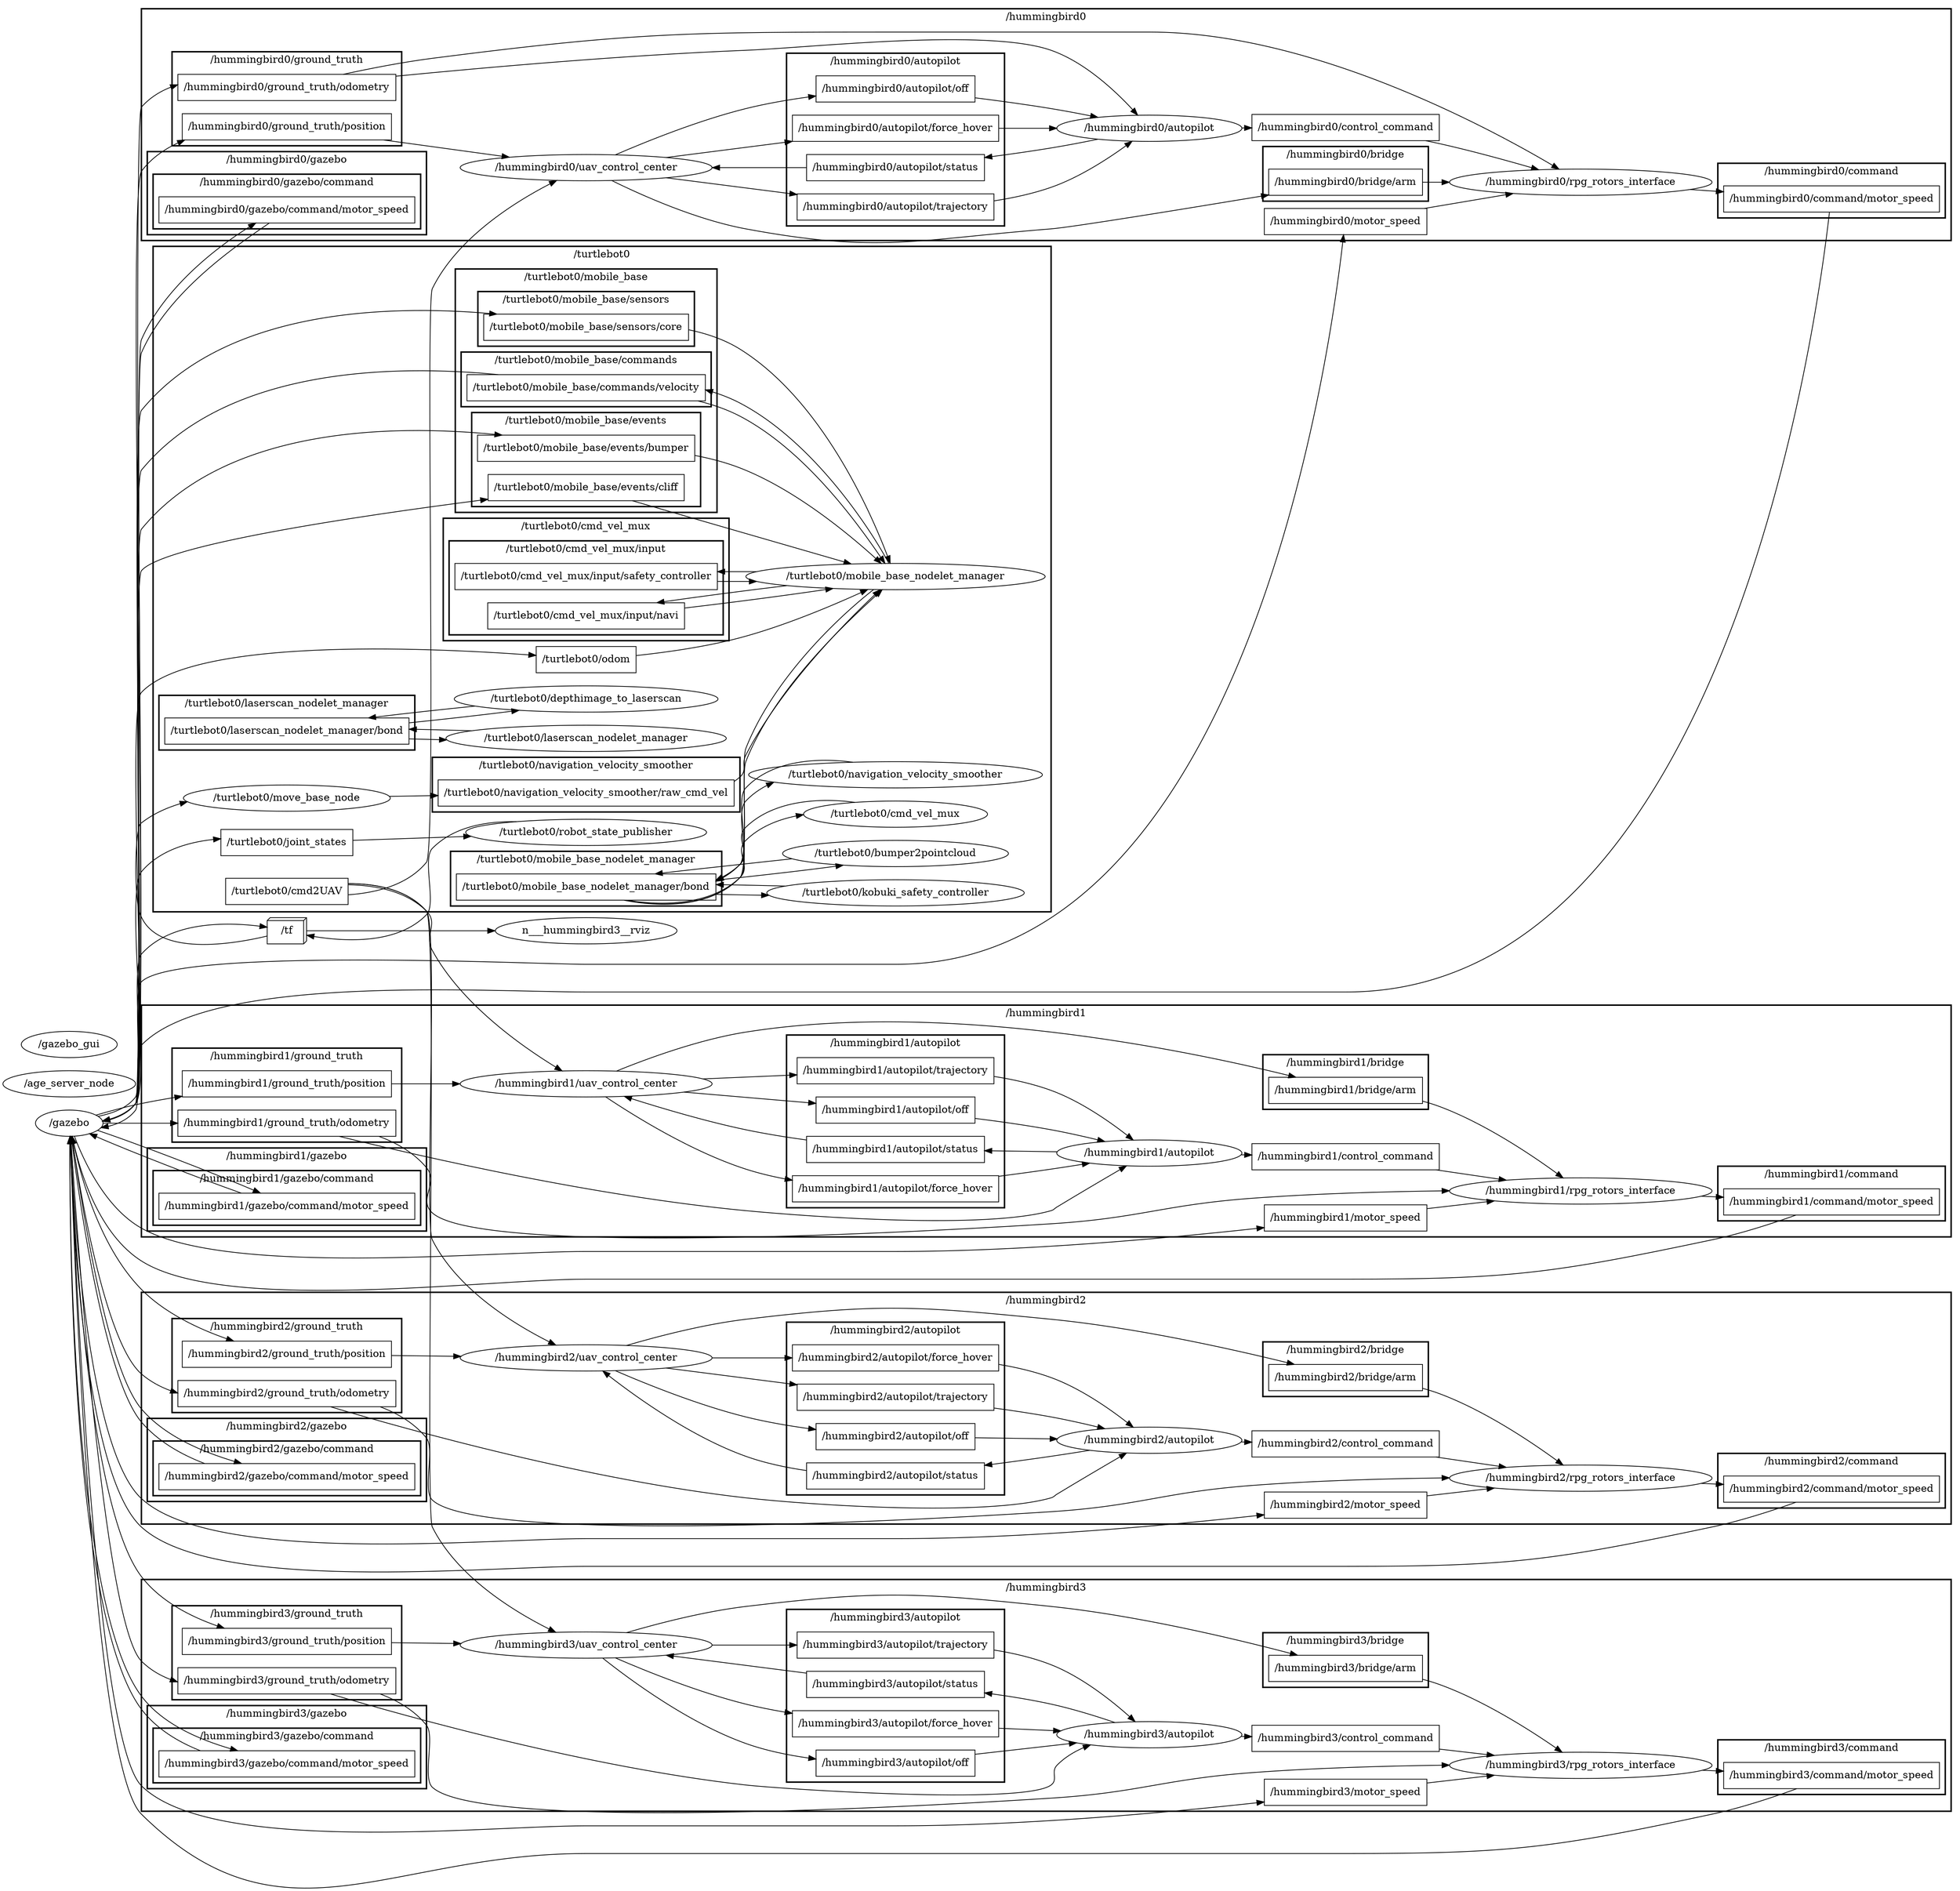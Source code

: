 digraph graphname {
	graph [bb="0,0,2148.3,2863.4",
		compound=True,
		rank=same,
		rankdir=LR,
		ranksep=0.2
	];
	node [label="\N"];
	subgraph cluster___hummingbird0 {
		graph [bb="153.59,2466.4,2140.3,2855.4",
			compound=True,
			label="/hummingbird0",
			lheight=0.21,
			lp="1147,2843.9",
			lwidth=1.19,
			rank=same,
			rankdir=LR,
			ranksep=0.2,
			style=bold
		];
		subgraph cluster___hummingbird0__autopilot {
			graph [bb="862.97,2557.4,1102,2794.4",
				compound=True,
				label="/hummingbird0/autopilot",
				lheight=0.21,
				lp="982.47,2782.9",
				lwidth=1.92,
				rank=same,
				rankdir=LR,
				ranksep=0.2,
				style=bold
			];
			t___hummingbird0__autopilot__status			 [URL=topic_3A__hummingbird0__autopilot__status,
				height=0.5,
				label="/hummingbird0/autopilot/status",
				pos="982.47,2637.4",
				shape=box,
				tooltip="topic:/hummingbird0/autopilot/status",
				width=2.6111];
			t___hummingbird0__autopilot__trajectory			 [URL=topic_3A__hummingbird0__autopilot__trajectory,
				height=0.5,
				label="/hummingbird0/autopilot/trajectory",
				pos="982.47,2583.4",
				shape=box,
				tooltip="topic:/hummingbird0/autopilot/trajectory",
				width=2.9028];
			t___hummingbird0__autopilot__off			 [URL=topic_3A__hummingbird0__autopilot__off,
				height=0.5,
				label="/hummingbird0/autopilot/off",
				pos="982.47,2745.4",
				shape=box,
				tooltip="topic:/hummingbird0/autopilot/off",
				width=2.4028];
			t___hummingbird0__autopilot__force_hover			 [URL=topic_3A__hummingbird0__autopilot__force_hover,
				height=0.5,
				label="/hummingbird0/autopilot/force_hover",
				pos="982.47,2691.4",
				shape=box,
				tooltip="topic:/hummingbird0/autopilot/force_hover",
				width=3.0972];
		}
		subgraph cluster___hummingbird0__ground_truth {
			graph [bb="191.59,2603.4,440.59,2732.4",
				compound=True,
				label="/hummingbird0/ground_truth",
				lheight=0.21,
				lp="316.09,2720.9",
				lwidth=2.22,
				rank=same,
				rankdir=LR,
				ranksep=0.2,
				style=bold
			];
			t___hummingbird0__ground_truth__position			 [URL=topic_3A__hummingbird0__ground_truth__position,
				height=0.5,
				label="/hummingbird0/ground_truth/position",
				pos="316.09,2629.4",
				shape=box,
				tooltip="topic:/hummingbird0/ground_truth/position",
				width=3.1111];
			t___hummingbird0__ground_truth__odometry			 [URL=topic_3A__hummingbird0__ground_truth__odometry,
				height=0.5,
				label="/hummingbird0/ground_truth/odometry",
				pos="316.09,2683.4",
				shape=box,
				tooltip="topic:/hummingbird0/ground_truth/odometry",
				width=3.2361];
		}
		subgraph cluster___hummingbird0__gazebo {
			graph [bb="161.59,2474.4,470.59,2588.4",
				compound=True,
				label="/hummingbird0/gazebo",
				lheight=0.21,
				lp="316.09,2576.9",
				lwidth=1.78,
				rank=same,
				rankdir=LR,
				ranksep=0.2,
				style=bold
			];
			subgraph cluster___hummingbird0__gazebo__command {
				graph [bb="169.59,2482.4,462.59,2557.4",
					compound=True,
					label="/hummingbird0/gazebo/command",
					lheight=0.21,
					lp="316.09,2545.9",
					lwidth=2.60,
					rank=same,
					rankdir=LR,
					ranksep=0.2,
					style=bold
				];
				t___hummingbird0__gazebo__command__motor_speed				 [URL=topic_3A__hummingbird0__gazebo__command__motor_speed,
					height=0.5,
					label="/hummingbird0/gazebo/command/motor_speed",
					pos="316.09,2508.4",
					shape=box,
					tooltip="topic:/hummingbird0/gazebo/command/motor_speed",
					width=3.8472];
			}
		}
		subgraph cluster___hummingbird0__bridge {
			graph [bb="891.47,2474.4,1073.5,2549.4",
				compound=True,
				label="/hummingbird0/bridge",
				lheight=0.21,
				lp="982.47,2537.9",
				lwidth=1.72,
				rank=same,
				rankdir=LR,
				ranksep=0.2,
				style=bold
			];
			t___hummingbird0__bridge__arm			 [URL=topic_3A__hummingbird0__bridge__arm,
				height=0.5,
				label="/hummingbird0/bridge/arm",
				pos="982.47,2500.4",
				shape=box,
				tooltip="topic:/hummingbird0/bridge/arm",
				width=2.3056];
		}
		subgraph cluster___hummingbird0__command {
			graph [bb="1881.3,2488.4,2132.3,2563.4",
				compound=True,
				label="/hummingbird0/command",
				lheight=0.21,
				lp="2006.8,2551.9",
				lwidth=2.01,
				rank=same,
				rankdir=LR,
				ranksep=0.2,
				style=bold
			];
			t___hummingbird0__command__motor_speed			 [URL=topic_3A__hummingbird0__command__motor_speed,
				height=0.5,
				label="/hummingbird0/command/motor_speed",
				pos="2006.8,2514.4",
				shape=box,
				tooltip="topic:/hummingbird0/command/motor_speed",
				width=3.2639];
		}
		n___hummingbird0__uav_control_center		 [URL=__hummingbird0__uav_control_center,
			height=0.5,
			label="/hummingbird0/uav_control_center",
			pos="646.59,2629.4",
			shape=ellipse,
			tooltip="/hummingbird0/uav_control_center",
			width=3.7913];
		t___hummingbird0__autopilot__status -> n___hummingbird0__uav_control_center		 [penwidth=1,
			pos="e,781.27,2632.6 888.28,2635.2 858.21,2634.4 824.21,2633.6 791.41,2632.8"];
		n___hummingbird0__autopilot		 [URL=__hummingbird0__autopilot,
			height=0.5,
			label="/hummingbird0/autopilot",
			pos="1258.4,2664.4",
			shape=ellipse,
			tooltip="/hummingbird0/autopilot",
			width=2.7803];
		t___hummingbird0__autopilot__trajectory -> n___hummingbird0__autopilot		 [penwidth=1,
			pos="e,1229.7,2647 1087.1,2595.2 1108.3,2599 1130.3,2603.9 1150.4,2610.4 1174.8,2618.3 1200.5,2630.9 1220.8,2642"];
		t___hummingbird0__autopilot__off -> n___hummingbird0__autopilot		 [penwidth=1,
			pos="e,1229.7,2681.8 1069.1,2736.6 1095.6,2732.5 1124.5,2726.7 1150.4,2718.4 1174.8,2710.5 1200.5,2697.9 1220.8,2686.8"];
		t___hummingbird0__autopilot__force_hover -> n___hummingbird0__autopilot		 [penwidth=1,
			pos="e,1170.2,2673 1094.3,2680.5 1116.1,2678.3 1138.8,2676.1 1160.1,2674"];
		t___hummingbird0__ground_truth__position -> n___hummingbird0__uav_control_center		 [penwidth=1,
			pos="e,509.94,2629.4 428.44,2629.4 451.36,2629.4 475.81,2629.4 499.73,2629.4"];
		t___hummingbird0__ground_truth__odometry -> n___hummingbird0__autopilot		 [penwidth=1,
			pos="e,1250.4,2682.6 380.46,2701.4 551.51,2747.9 1013.7,2863.8 1150.4,2798.4 1196.3,2776.4 1229,2724.3 1245.7,2692"];
		n___hummingbird0__rpg_rotors_interface		 [URL=__hummingbird0__rpg_rotors_interface,
			height=0.5,
			label="/hummingbird0/rpg_rotors_interface",
			pos="1732.9,2529.4",
			shape=ellipse,
			tooltip="/hummingbird0/rpg_rotors_interface",
			width=3.8997];
		t___hummingbird0__ground_truth__odometry -> n___hummingbird0__rpg_rotors_interface		 [penwidth=1,
			pos="e,1718.3,2547.3 343.56,2701.4 374.89,2721 428.28,2751.6 478.59,2767.4 693.61,2834.8 757.14,2823.4 982.47,2823.4 982.47,2823.4 982.47,2823.4 1258.4,2823.4 1461.4,2823.4 1649.8,2626.6 1711.7,2555"];
		t___hummingbird0__bridge__arm -> n___hummingbird0__rpg_rotors_interface		 [penwidth=1,
			pos="e,1594.7,2526.2 1065.8,2505 1144.7,2509.2 1266.7,2515.3 1372.5,2519.4 1442.2,2522.1 1519.4,2524.3 1584.4,2526"];
		t___hummingbird0__control_command		 [URL=topic_3A__hummingbird0__control_command,
			height=0.5,
			label="/hummingbird0/control_command",
			pos="1475.5,2615.4",
			shape=box,
			tooltip="topic:/hummingbird0/control_command",
			width=2.8611];
		t___hummingbird0__control_command -> n___hummingbird0__rpg_rotors_interface		 [penwidth=1,
			pos="e,1682.5,2546.2 1529.5,2597.4 1571.4,2583.4 1629.6,2563.9 1673,2549.4"];
		t___hummingbird0__motor_speed		 [URL=topic_3A__hummingbird0__motor_speed,
			height=0.5,
			label="/hummingbird0/motor_speed",
			pos="1475.5,2492.4",
			shape=box,
			tooltip="topic:/hummingbird0/motor_speed",
			width=2.4444];
		t___hummingbird0__motor_speed -> n___hummingbird0__rpg_rotors_interface		 [penwidth=1,
			pos="e,1639.1,2515.9 1563.8,2505.1 1584.7,2508.1 1607.3,2511.3 1628.9,2514.4"];
		n___hummingbird0__autopilot -> t___hummingbird0__autopilot__status		 [penwidth=1,
			pos="e,1076.7,2646.6 1170.2,2655.8 1143.7,2653.2 1114.2,2650.3 1086.7,2647.6"];
		n___hummingbird0__autopilot -> t___hummingbird0__control_command		 [penwidth=1,
			pos="e,1395.7,2633.4 1321,2650.3 1341.2,2645.7 1364,2640.6 1385.7,2635.7"];
		n___hummingbird0__rpg_rotors_interface -> t___hummingbird0__command__motor_speed		 [penwidth=1,
			pos="e,1889.2,2520.8 1862.3,2522.3 1867.9,2522 1873.5,2521.7 1879.1,2521.4"];
		n___hummingbird0__uav_control_center -> t___hummingbird0__autopilot__trajectory		 [penwidth=1,
			pos="e,877.78,2597.7 741.49,2616.4 780.74,2611 826.6,2604.7 867.71,2599.1"];
		n___hummingbird0__uav_control_center -> t___hummingbird0__autopilot__off		 [penwidth=1,
			pos="e,895.85,2735.6 675.01,2647.2 708.87,2667.5 767.78,2700.4 822.59,2718.4 842.67,2725 864.73,2730.1 885.88,2733.9"];
		n___hummingbird0__uav_control_center -> t___hummingbird0__autopilot__force_hover		 [penwidth=1,
			pos="e,873.17,2673.4 720.57,2644.6 751.99,2650.9 789.04,2658.2 822.59,2664.4 835.73,2666.8 849.5,2669.3 863.21,2671.6"];
		n___hummingbird0__uav_control_center -> t___hummingbird0__bridge__arm		 [penwidth=1,
			pos="e,923.94,2518.4 684.3,2612 719.67,2595.9 774.22,2571.8 822.59,2553.4 852.29,2542.1 885.59,2530.8 914.08,2521.6"];
	}
	subgraph cluster___hummingbird1 {
		graph [bb="153.59,1026.4,2140.3,1417.4",
			compound=True,
			label="/hummingbird1",
			lheight=0.21,
			lp="1147,1405.9",
			lwidth=1.19,
			rank=same,
			rankdir=LR,
			ranksep=0.2,
			style=bold
		];
		subgraph cluster___hummingbird1__ground_truth {
			graph [bb="191.59,1156.4,440.59,1285.4",
				compound=True,
				label="/hummingbird1/ground_truth",
				lheight=0.21,
				lp="316.09,1273.9",
				lwidth=2.22,
				rank=same,
				rankdir=LR,
				ranksep=0.2,
				style=bold
			];
			t___hummingbird1__ground_truth__position			 [URL=topic_3A__hummingbird1__ground_truth__position,
				height=0.5,
				label="/hummingbird1/ground_truth/position",
				pos="316.09,1236.4",
				shape=box,
				tooltip="topic:/hummingbird1/ground_truth/position",
				width=3.1111];
			t___hummingbird1__ground_truth__odometry			 [URL=topic_3A__hummingbird1__ground_truth__odometry,
				height=0.5,
				label="/hummingbird1/ground_truth/odometry",
				pos="316.09,1182.4",
				shape=box,
				tooltip="topic:/hummingbird1/ground_truth/odometry",
				width=3.2361];
		}
		subgraph cluster___hummingbird1__autopilot {
			graph [bb="862.97,1066.4,1102,1303.4",
				compound=True,
				label="/hummingbird1/autopilot",
				lheight=0.21,
				lp="982.47,1291.9",
				lwidth=1.92,
				rank=same,
				rankdir=LR,
				ranksep=0.2,
				style=bold
			];
			t___hummingbird1__autopilot__status			 [URL=topic_3A__hummingbird1__autopilot__status,
				height=0.5,
				label="/hummingbird1/autopilot/status",
				pos="982.47,1146.4",
				shape=box,
				tooltip="topic:/hummingbird1/autopilot/status",
				width=2.6111];
			t___hummingbird1__autopilot__force_hover			 [URL=topic_3A__hummingbird1__autopilot__force_hover,
				height=0.5,
				label="/hummingbird1/autopilot/force_hover",
				pos="982.47,1092.4",
				shape=box,
				tooltip="topic:/hummingbird1/autopilot/force_hover",
				width=3.0972];
			t___hummingbird1__autopilot__trajectory			 [URL=topic_3A__hummingbird1__autopilot__trajectory,
				height=0.5,
				label="/hummingbird1/autopilot/trajectory",
				pos="982.47,1254.4",
				shape=box,
				tooltip="topic:/hummingbird1/autopilot/trajectory",
				width=2.9028];
			t___hummingbird1__autopilot__off			 [URL=topic_3A__hummingbird1__autopilot__off,
				height=0.5,
				label="/hummingbird1/autopilot/off",
				pos="982.47,1200.4",
				shape=box,
				tooltip="topic:/hummingbird1/autopilot/off",
				width=2.4028];
		}
		subgraph cluster___hummingbird1__gazebo {
			graph [bb="161.59,1034.4,470.59,1148.4",
				compound=True,
				label="/hummingbird1/gazebo",
				lheight=0.21,
				lp="316.09,1136.9",
				lwidth=1.78,
				rank=same,
				rankdir=LR,
				ranksep=0.2,
				style=bold
			];
			subgraph cluster___hummingbird1__gazebo__command {
				graph [bb="169.59,1042.4,462.59,1117.4",
					compound=True,
					label="/hummingbird1/gazebo/command",
					lheight=0.21,
					lp="316.09,1105.9",
					lwidth=2.60,
					rank=same,
					rankdir=LR,
					ranksep=0.2,
					style=bold
				];
				t___hummingbird1__gazebo__command__motor_speed				 [URL=topic_3A__hummingbird1__gazebo__command__motor_speed,
					height=0.5,
					label="/hummingbird1/gazebo/command/motor_speed",
					pos="316.09,1068.4",
					shape=box,
					tooltip="topic:/hummingbird1/gazebo/command/motor_speed",
					width=3.8472];
			}
		}
		subgraph cluster___hummingbird1__command {
			graph [bb="1881.3,1048.4,2132.3,1123.4",
				compound=True,
				label="/hummingbird1/command",
				lheight=0.21,
				lp="2006.8,1111.9",
				lwidth=2.01,
				rank=same,
				rankdir=LR,
				ranksep=0.2,
				style=bold
			];
			t___hummingbird1__command__motor_speed			 [URL=topic_3A__hummingbird1__command__motor_speed,
				height=0.5,
				label="/hummingbird1/command/motor_speed",
				pos="2006.8,1074.4",
				shape=box,
				tooltip="topic:/hummingbird1/command/motor_speed",
				width=3.2639];
		}
		subgraph cluster___hummingbird1__bridge {
			graph [bb="891.47,1311.4,1073.5,1386.4",
				compound=True,
				label="/hummingbird1/bridge",
				lheight=0.21,
				lp="982.47,1374.9",
				lwidth=1.72,
				rank=same,
				rankdir=LR,
				ranksep=0.2,
				style=bold
			];
			t___hummingbird1__bridge__arm			 [URL=topic_3A__hummingbird1__bridge__arm,
				height=0.5,
				label="/hummingbird1/bridge/arm",
				pos="982.47,1337.4",
				shape=box,
				tooltip="topic:/hummingbird1/bridge/arm",
				width=2.3056];
		}
		n___hummingbird1__uav_control_center		 [URL=__hummingbird1__uav_control_center,
			height=0.5,
			label="/hummingbird1/uav_control_center",
			pos="646.59,1236.4",
			shape=ellipse,
			tooltip="/hummingbird1/uav_control_center",
			width=3.7913];
		t___hummingbird1__ground_truth__position -> n___hummingbird1__uav_control_center		 [penwidth=1,
			pos="e,509.94,1236.4 428.44,1236.4 451.36,1236.4 475.81,1236.4 499.73,1236.4"];
		n___hummingbird1__rpg_rotors_interface		 [URL=__hummingbird1__rpg_rotors_interface,
			height=0.5,
			label="/hummingbird1/rpg_rotors_interface",
			pos="1732.9,1089.4",
			shape=ellipse,
			tooltip="/hummingbird1/rpg_rotors_interface",
			width=3.8997];
		t___hummingbird1__ground_truth__odometry -> n___hummingbird1__rpg_rotors_interface		 [penwidth=1,
			pos="e,1592.4,1089.5 407.02,1164.4 431.08,1155.3 454.73,1141.8 470.59,1121.4 487.66,1099.5 458.1,1078.2 478.59,1059.4 533.64,1009 1075.9,1039.7 1150.4,1045.4 1250,1053 1273,1070.4 1372.5,1079.4 1441.2,1085.6 1517.4,1088.3 1582.1,1089.4"];
		n___hummingbird1__autopilot		 [URL=__hummingbird1__autopilot,
			height=0.5,
			label="/hummingbird1/autopilot",
			pos="1258.4,1141.4",
			shape=ellipse,
			tooltip="/hummingbird1/autopilot",
			width=2.7803];
		t___hummingbird1__ground_truth__odometry -> n___hummingbird1__autopilot		 [penwidth=1,
			pos="e,1234.9,1123.9 373.04,1164.3 465.97,1135.8 656.54,1081.8 822.59,1062.4 894.93,1053.9 1081.1,1039.8 1150.4,1062.4 1152.6,1063.1 1195.4,1094.7 1226.5,1117.7"];
		t___hummingbird1__autopilot__status -> n___hummingbird1__uav_control_center		 [penwidth=1,
			pos="e,688.25,1219.1 888.46,1159.4 866.68,1163.2 843.7,1167.9 822.59,1173.4 779.68,1184.6 732.43,1201.8 697.7,1215.4"];
		t___hummingbird1__autopilot__force_hover -> n___hummingbird1__autopilot		 [penwidth=1,
			pos="e,1193.4,1127.7 1094.1,1109.7 1112.9,1112.8 1132.2,1116.1 1150.4,1119.4 1161,1121.3 1172.3,1123.5 1183.3,1125.7"];
		t___hummingbird1__autopilot__trajectory -> n___hummingbird1__autopilot		 [penwidth=1,
			pos="e,1241.6,1159.5 1087.4,1246 1108.8,1242 1130.8,1236 1150.4,1227.4 1182.8,1213.1 1213.9,1186.5 1234.3,1166.7"];
		t___hummingbird1__autopilot__off -> n___hummingbird1__autopilot		 [penwidth=1,
			pos="e,1209.8,1157.2 1069.2,1188.6 1095.4,1184.5 1124.2,1179.4 1150.4,1173.4 1166.6,1169.7 1184.1,1164.9 1200.1,1160.2"];
		t___hummingbird1__bridge__arm -> n___hummingbird1__rpg_rotors_interface		 [penwidth=1,
			pos="e,1699.4,1106.9 1065.8,1325 1093,1320.3 1123.1,1314.4 1150.4,1307.4 1344.9,1257.6 1392.5,1238.9 1578.5,1163.4 1617.1,1147.7 1659.7,1127.1 1690.3,1111.6"];
		t___hummingbird1__control_command		 [URL=topic_3A__hummingbird1__control_command,
			height=0.5,
			label="/hummingbird1/control_command",
			pos="1475.5,1136.4",
			shape=box,
			tooltip="topic:/hummingbird1/control_command",
			width=2.8611];
		t___hummingbird1__control_command -> n___hummingbird1__rpg_rotors_interface		 [penwidth=1,
			pos="e,1651.9,1104.2 1574.3,1118.4 1596.6,1114.3 1620.1,1110 1642,1106"];
		t___hummingbird1__motor_speed		 [URL=topic_3A__hummingbird1__motor_speed,
			height=0.5,
			label="/hummingbird1/motor_speed",
			pos="1475.5,1052.4",
			shape=box,
			tooltip="topic:/hummingbird1/motor_speed",
			width=2.4444];
		t___hummingbird1__motor_speed -> n___hummingbird1__rpg_rotors_interface		 [penwidth=1,
			pos="e,1639.1,1075.9 1563.8,1065.1 1584.7,1068.1 1607.3,1071.3 1628.9,1074.4"];
		n___hummingbird1__rpg_rotors_interface -> t___hummingbird1__command__motor_speed		 [penwidth=1,
			pos="e,1889.2,1080.8 1862.3,1082.3 1867.9,1082 1873.5,1081.7 1879.1,1081.4"];
		n___hummingbird1__uav_control_center -> t___hummingbird1__autopilot__force_hover		 [penwidth=1,
			pos="e,870.73,1105.1 667.15,1218.4 698.43,1192.2 760.84,1143.8 822.59,1119.4 834.68,1114.6 847.63,1110.7 860.71,1107.4"];
		n___hummingbird1__uav_control_center -> t___hummingbird1__autopilot__trajectory		 [penwidth=1,
			pos="e,877.71,1248.8 773.09,1243.2 804.09,1244.8 837.09,1246.6 867.5,1248.2"];
		n___hummingbird1__uav_control_center -> t___hummingbird1__autopilot__off		 [penwidth=1,
			pos="e,895.7,1209.7 752.86,1225 795.39,1220.4 844.04,1215.2 885.58,1210.8"];
		n___hummingbird1__uav_control_center -> t___hummingbird1__bridge__arm		 [penwidth=1,
			pos="e,899.16,1325 683.59,1253.8 718.69,1269.8 773.25,1293 822.59,1307.4 843.86,1313.6 867.12,1318.8 889.14,1323.1"];
		n___hummingbird1__autopilot -> t___hummingbird1__autopilot__status		 [penwidth=1,
			pos="e,1076.7,1144.7 1158.5,1143.2 1135.2,1143.6 1110.2,1144.1 1086.7,1144.5"];
		n___hummingbird1__autopilot -> t___hummingbird1__control_command		 [penwidth=1,
			pos="e,1372.2,1138.8 1357.8,1139.1 1359.1,1139.1 1360.5,1139 1361.8,1139"];
	}
	subgraph cluster___hummingbird2 {
		graph [bb="153.59,559.4,2140.3,950.4",
			compound=True,
			label="/hummingbird2",
			lheight=0.21,
			lp="1147,938.9",
			lwidth=1.19,
			rank=same,
			rankdir=LR,
			ranksep=0.2,
			style=bold
		];
		subgraph cluster___hummingbird2__ground_truth {
			graph [bb="191.59,748.4,440.59,877.4",
				compound=True,
				label="/hummingbird2/ground_truth",
				lheight=0.21,
				lp="316.09,865.9",
				lwidth=2.22,
				rank=same,
				rankdir=LR,
				ranksep=0.2,
				style=bold
			];
			t___hummingbird2__ground_truth__position			 [URL=topic_3A__hummingbird2__ground_truth__position,
				height=0.5,
				label="/hummingbird2/ground_truth/position",
				pos="316.09,828.4",
				shape=box,
				tooltip="topic:/hummingbird2/ground_truth/position",
				width=3.1111];
			t___hummingbird2__ground_truth__odometry			 [URL=topic_3A__hummingbird2__ground_truth__odometry,
				height=0.5,
				label="/hummingbird2/ground_truth/odometry",
				pos="316.09,774.4",
				shape=box,
				tooltip="topic:/hummingbird2/ground_truth/odometry",
				width=3.2361];
		}
		subgraph cluster___hummingbird2__bridge {
			graph [bb="891.47,844.4,1073.5,919.4",
				compound=True,
				label="/hummingbird2/bridge",
				lheight=0.21,
				lp="982.47,907.9",
				lwidth=1.72,
				rank=same,
				rankdir=LR,
				ranksep=0.2,
				style=bold
			];
			t___hummingbird2__bridge__arm			 [URL=topic_3A__hummingbird2__bridge__arm,
				height=0.5,
				label="/hummingbird2/bridge/arm",
				pos="982.47,870.4",
				shape=box,
				tooltip="topic:/hummingbird2/bridge/arm",
				width=2.3056];
		}
		subgraph cluster___hummingbird2__autopilot {
			graph [bb="862.97,599.4,1102,836.4",
				compound=True,
				label="/hummingbird2/autopilot",
				lheight=0.21,
				lp="982.47,824.9",
				lwidth=1.92,
				rank=same,
				rankdir=LR,
				ranksep=0.2,
				style=bold
			];
			t___hummingbird2__autopilot__off			 [URL=topic_3A__hummingbird2__autopilot__off,
				height=0.5,
				label="/hummingbird2/autopilot/off",
				pos="982.47,679.4",
				shape=box,
				tooltip="topic:/hummingbird2/autopilot/off",
				width=2.4028];
			t___hummingbird2__autopilot__status			 [URL=topic_3A__hummingbird2__autopilot__status,
				height=0.5,
				label="/hummingbird2/autopilot/status",
				pos="982.47,625.4",
				shape=box,
				tooltip="topic:/hummingbird2/autopilot/status",
				width=2.6111];
			t___hummingbird2__autopilot__force_hover			 [URL=topic_3A__hummingbird2__autopilot__force_hover,
				height=0.5,
				label="/hummingbird2/autopilot/force_hover",
				pos="982.47,787.4",
				shape=box,
				tooltip="topic:/hummingbird2/autopilot/force_hover",
				width=3.0972];
			t___hummingbird2__autopilot__trajectory			 [URL=topic_3A__hummingbird2__autopilot__trajectory,
				height=0.5,
				label="/hummingbird2/autopilot/trajectory",
				pos="982.47,733.4",
				shape=box,
				tooltip="topic:/hummingbird2/autopilot/trajectory",
				width=2.9028];
		}
		subgraph cluster___hummingbird2__command {
			graph [bb="1881.3,581.4,2132.3,656.4",
				compound=True,
				label="/hummingbird2/command",
				lheight=0.21,
				lp="2006.8,644.9",
				lwidth=2.01,
				rank=same,
				rankdir=LR,
				ranksep=0.2,
				style=bold
			];
			t___hummingbird2__command__motor_speed			 [URL=topic_3A__hummingbird2__command__motor_speed,
				height=0.5,
				label="/hummingbird2/command/motor_speed",
				pos="2006.8,607.4",
				shape=box,
				tooltip="topic:/hummingbird2/command/motor_speed",
				width=3.2639];
		}
		subgraph cluster___hummingbird2__gazebo {
			graph [bb="161.59,626.4,470.59,740.4",
				compound=True,
				label="/hummingbird2/gazebo",
				lheight=0.21,
				lp="316.09,728.9",
				lwidth=1.78,
				rank=same,
				rankdir=LR,
				ranksep=0.2,
				style=bold
			];
			subgraph cluster___hummingbird2__gazebo__command {
				graph [bb="169.59,634.4,462.59,709.4",
					compound=True,
					label="/hummingbird2/gazebo/command",
					lheight=0.21,
					lp="316.09,697.9",
					lwidth=2.60,
					rank=same,
					rankdir=LR,
					ranksep=0.2,
					style=bold
				];
				t___hummingbird2__gazebo__command__motor_speed				 [URL=topic_3A__hummingbird2__gazebo__command__motor_speed,
					height=0.5,
					label="/hummingbird2/gazebo/command/motor_speed",
					pos="316.09,660.4",
					shape=box,
					tooltip="topic:/hummingbird2/gazebo/command/motor_speed",
					width=3.8472];
			}
		}
		n___hummingbird2__uav_control_center		 [URL=__hummingbird2__uav_control_center,
			height=0.5,
			label="/hummingbird2/uav_control_center",
			pos="646.59,787.4",
			shape=ellipse,
			tooltip="/hummingbird2/uav_control_center",
			width=3.7913];
		t___hummingbird2__ground_truth__position -> n___hummingbird2__uav_control_center		 [penwidth=1,
			pos="e,547,799.75 428.44,814.46 463.44,810.12 501.98,805.33 536.8,801.02"];
		n___hummingbird2__rpg_rotors_interface		 [URL=__hummingbird2__rpg_rotors_interface,
			height=0.5,
			label="/hummingbird2/rpg_rotors_interface",
			pos="1732.9,622.4",
			shape=ellipse,
			tooltip="/hummingbird2/rpg_rotors_interface",
			width=3.8997];
		t___hummingbird2__ground_truth__odometry -> n___hummingbird2__rpg_rotors_interface		 [penwidth=1,
			pos="e,1592.3,622.68 409.44,756.39 432.95,747.35 455.71,733.78 470.59,713.4 486.35,691.81 459.5,612.1 478.59,593.4 531.91,541.13 1075.9,571.57 1150.4,577.4 1250,585.2 1273,603.21 1372.5,612.4 1441.2,618.73 1517.4,621.46 1582.1,622.52"];
		n___hummingbird2__autopilot		 [URL=__hummingbird2__autopilot,
			height=0.5,
			label="/hummingbird2/autopilot",
			pos="1258.4,674.4",
			shape=ellipse,
			tooltip="/hummingbird2/autopilot",
			width=2.7803];
		t___hummingbird2__ground_truth__odometry -> n___hummingbird2__autopilot		 [penwidth=1,
			pos="e,1234.9,656.89 364.49,756.24 481.91,712.33 775.71,603.44 822.59,595.4 894.38,583.08 1081.1,572.79 1150.4,595.4 1152.6,596.13 1195.4,627.66 1226.5,650.66"];
		t___hummingbird2__bridge__arm -> n___hummingbird2__rpg_rotors_interface		 [penwidth=1,
			pos="e,1699.4,639.92 1065.8,858 1093,853.3 1123.1,847.37 1150.4,840.4 1344.9,790.6 1392.5,771.93 1578.5,696.4 1617.1,680.74 1659.7,660.07 1690.3,644.56"];
		t___hummingbird2__autopilot__off -> n___hummingbird2__autopilot		 [penwidth=1,
			pos="e,1158.7,676.2 1069,677.83 1094.3,677.37 1122.2,676.86 1148.6,676.39"];
		t___hummingbird2__autopilot__status -> n___hummingbird2__uav_control_center		 [penwidth=1,
			pos="e,663.66,769.53 888.11,633.53 866.01,637.54 842.98,643.51 822.59,652.4 761.47,679.02 702.52,731.37 670.76,762.48"];
		t___hummingbird2__autopilot__force_hover -> n___hummingbird2__autopilot		 [penwidth=1,
			pos="e,1241.6,692.49 1094.1,777.68 1113.3,773.7 1132.8,768.15 1150.4,760.4 1182.8,746.05 1213.9,719.53 1234.3,699.71"];
		t___hummingbird2__autopilot__trajectory -> n___hummingbird2__autopilot		 [penwidth=1,
			pos="e,1209.8,690.23 1087.2,718.68 1108.2,715.13 1130.1,711.01 1150.4,706.4 1166.6,702.69 1184.1,697.91 1200.1,693.17"];
		t___hummingbird2__control_command		 [URL=topic_3A__hummingbird2__control_command,
			height=0.5,
			label="/hummingbird2/control_command",
			pos="1475.5,669.4",
			shape=box,
			tooltip="topic:/hummingbird2/control_command",
			width=2.8611];
		t___hummingbird2__control_command -> n___hummingbird2__rpg_rotors_interface		 [penwidth=1,
			pos="e,1651.9,637.18 1574.3,651.36 1596.6,647.3 1620.1,643 1642,639"];
		t___hummingbird2__motor_speed		 [URL=topic_3A__hummingbird2__motor_speed,
			height=0.5,
			label="/hummingbird2/motor_speed",
			pos="1475.5,585.4",
			shape=box,
			tooltip="topic:/hummingbird2/motor_speed",
			width=2.4444];
		t___hummingbird2__motor_speed -> n___hummingbird2__rpg_rotors_interface		 [penwidth=1,
			pos="e,1639.1,608.91 1563.8,598.08 1584.7,601.09 1607.3,604.34 1628.9,607.45"];
		n___hummingbird2__rpg_rotors_interface -> t___hummingbird2__command__motor_speed		 [penwidth=1,
			pos="e,1889.2,613.84 1862.3,615.31 1867.9,615.01 1873.5,614.7 1879.1,614.39"];
		n___hummingbird2__uav_control_center -> t___hummingbird2__bridge__arm		 [penwidth=1,
			pos="e,899.13,856.5 697.02,804.15 732,815.38 779.8,829.97 822.59,840.4 844,845.61 867.22,850.44 889.15,854.62"];
		n___hummingbird2__uav_control_center -> t___hummingbird2__autopilot__off		 [penwidth=1,
			pos="e,895.62,689.79 678.02,769.83 712.47,751.33 769.88,722.66 822.59,706.4 842.67,700.2 864.65,695.32 885.7,691.52"];
		n___hummingbird2__uav_control_center -> t___hummingbird2__autopilot__force_hover		 [penwidth=1,
			pos="e,870.89,787.4 783.2,787.4 808.83,787.4 835.45,787.4 860.59,787.4"];
		n___hummingbird2__uav_control_center -> t___hummingbird2__autopilot__trajectory		 [penwidth=1,
			pos="e,877.95,750.2 733.52,773.42 774.54,766.82 824.04,758.87 868.06,751.79"];
		n___hummingbird2__autopilot -> t___hummingbird2__autopilot__status		 [penwidth=1,
			pos="e,1076.7,639.85 1193.4,660.7 1179.2,657.84 1164.3,654.93 1150.4,652.4 1129.8,648.65 1107.8,644.91 1086.7,641.47"];
		n___hummingbird2__autopilot -> t___hummingbird2__control_command		 [penwidth=1,
			pos="e,1372.2,671.78 1357.8,672.11 1359.1,672.08 1360.5,672.05 1361.8,672.01"];
	}
	subgraph cluster___turtlebot0 {
		graph [bb="171.59,1545.4,1150.4,2458.4",
			compound=True,
			label="/turtlebot0",
			lheight=0.21,
			lp="660.97,2446.9",
			lwidth=0.79,
			rank=same,
			rankdir=LR,
			ranksep=0.2,
			style=bold
		];
		subgraph cluster___turtlebot0__mobile_base {
			graph [bb="502.09,2093.4,791.09,2427.4",
				compound=True,
				label="/turtlebot0/mobile_base",
				lheight=0.21,
				lp="646.59,2415.9",
				lwidth=1.81,
				rank=same,
				rankdir=LR,
				ranksep=0.2,
				style=bold
			];
			subgraph cluster___turtlebot0__mobile_base__events {
				graph [bb="523.59,2101.4,769.59,2230.4",
					compound=True,
					label="/turtlebot0/mobile_base/events",
					lheight=0.21,
					lp="646.59,2218.9",
					lwidth=2.33,
					rank=same,
					rankdir=LR,
					ranksep=0.2,
					style=bold
				];
				t___turtlebot0__mobile_base__events__bumper				 [URL=topic_3A__turtlebot0__mobile_base__events__bumper,
					height=0.5,
					label="/turtlebot0/mobile_base/events/bumper",
					pos="646.59,2181.4",
					shape=box,
					tooltip="topic:/turtlebot0/mobile_base/events/bumper",
					width=3.1944];
				t___turtlebot0__mobile_base__events__cliff				 [URL=topic_3A__turtlebot0__mobile_base__events__cliff,
					height=0.5,
					label="/turtlebot0/mobile_base/events/cliff",
					pos="646.59,2127.4",
					shape=box,
					tooltip="topic:/turtlebot0/mobile_base/events/cliff",
					width=2.9167];
			}
			subgraph cluster___turtlebot0__mobile_base__sensors {
				graph [bb="530.59,2321.4,762.59,2396.4",
					compound=True,
					label="/turtlebot0/mobile_base/sensors",
					lheight=0.21,
					lp="646.59,2384.9",
					lwidth=2.40,
					rank=same,
					rankdir=LR,
					ranksep=0.2,
					style=bold
				];
				t___turtlebot0__mobile_base__sensors__core				 [URL=topic_3A__turtlebot0__mobile_base__sensors__core,
					height=0.5,
					label="/turtlebot0/mobile_base/sensors/core",
					pos="646.59,2347.4",
					shape=box,
					tooltip="topic:/turtlebot0/mobile_base/sensors/core",
					width=3];
			}
			subgraph cluster___turtlebot0__mobile_base__commands {
				graph [bb="510.09,2238.4,783.09,2313.4",
					compound=True,
					label="/turtlebot0/mobile_base/commands",
					lheight=0.21,
					lp="646.59,2301.9",
					lwidth=2.68,
					rank=same,
					rankdir=LR,
					ranksep=0.2,
					style=bold
				];
				t___turtlebot0__mobile_base__commands__velocity				 [URL=topic_3A__turtlebot0__mobile_base__commands__velocity,
					height=0.5,
					label="/turtlebot0/mobile_base/commands/velocity",
					pos="646.59,2264.4",
					shape=box,
					tooltip="topic:/turtlebot0/mobile_base/commands/velocity",
					width=3.5694];
			}
		}
		subgraph cluster___turtlebot0__navigation_velocity_smoother {
			graph [bb="478.59,1682.4,814.59,1757.4",
				compound=True,
				label="/turtlebot0/navigation_velocity_smoother",
				lheight=0.21,
				lp="646.59,1745.9",
				lwidth=3.14,
				rank=same,
				rankdir=LR,
				ranksep=0.2,
				style=bold
			];
			t___turtlebot0__navigation_velocity_smoother__raw_cmd_vel			 [URL=topic_3A__turtlebot0__navigation_velocity_smoother__raw_cmd_vel,
				height=0.5,
				label="/turtlebot0/navigation_velocity_smoother/raw_cmd_vel",
				pos="646.59,1708.4",
				shape=box,
				tooltip="topic:/turtlebot0/navigation_velocity_smoother/raw_cmd_vel",
				width=4.4444];
		}
		subgraph cluster___turtlebot0__cmd_vel_mux {
			graph [bb="489.59,1917.4,803.59,2085.4",
				compound=True,
				label="/turtlebot0/cmd_vel_mux",
				lheight=0.21,
				lp="646.59,2073.9",
				lwidth=1.93,
				rank=same,
				rankdir=LR,
				ranksep=0.2,
				style=bold
			];
			subgraph cluster___turtlebot0__cmd_vel_mux__input {
				graph [bb="497.59,1925.4,795.59,2054.4",
					compound=True,
					label="/turtlebot0/cmd_vel_mux/input",
					lheight=0.21,
					lp="646.59,2042.9",
					lwidth=2.38,
					rank=same,
					rankdir=LR,
					ranksep=0.2,
					style=bold
				];
				t___turtlebot0__cmd_vel_mux__input__safety_controller				 [URL=topic_3A__turtlebot0__cmd_vel_mux__input__safety_controller,
					height=0.5,
					label="/turtlebot0/cmd_vel_mux/input/safety_controller",
					pos="646.59,2005.4",
					shape=box,
					tooltip="topic:/turtlebot0/cmd_vel_mux/input/safety_controller",
					width=3.9167];
				t___turtlebot0__cmd_vel_mux__input__navi				 [URL=topic_3A__turtlebot0__cmd_vel_mux__input__navi,
					height=0.5,
					label="/turtlebot0/cmd_vel_mux/input/navi",
					pos="646.59,1951.4",
					shape=box,
					tooltip="topic:/turtlebot0/cmd_vel_mux/input/navi",
					width=2.9722];
			}
		}
		subgraph cluster___turtlebot0__laserscan_nodelet_manager {
			graph [bb="179.59,1767.4,452.59,1842.4",
				compound=True,
				label="/turtlebot0/laserscan_nodelet_manager",
				lheight=0.21,
				lp="316.09,1830.9",
				lwidth=2.93,
				rank=same,
				rankdir=LR,
				ranksep=0.2,
				style=bold
			];
			t___turtlebot0__laserscan_nodelet_manager__bond			 [URL=topic_3A__turtlebot0__laserscan_nodelet_manager__bond,
				height=0.5,
				label="/turtlebot0/laserscan_nodelet_manager/bond",
				pos="316.09,1793.4",
				shape=box,
				tooltip="topic:/turtlebot0/laserscan_nodelet_manager/bond",
				width=3.5694];
		}
		subgraph cluster___turtlebot0__mobile_base_nodelet_manager {
			graph [bb="500.09,1553.4,793.09,1628.4",
				compound=True,
				label="/turtlebot0/mobile_base_nodelet_manager",
				lheight=0.21,
				lp="646.59,1616.9",
				lwidth=3.19,
				rank=same,
				rankdir=LR,
				ranksep=0.2,
				style=bold
			];
			t___turtlebot0__mobile_base_nodelet_manager__bond			 [URL=topic_3A__turtlebot0__mobile_base_nodelet_manager__bond,
				height=0.5,
				label="/turtlebot0/mobile_base_nodelet_manager/bond",
				pos="646.59,1579.4",
				shape=box,
				tooltip="topic:/turtlebot0/mobile_base_nodelet_manager/bond",
				width=3.8472];
		}
		n___turtlebot0__mobile_base_nodelet_manager		 [URL=__turtlebot0__mobile_base_nodelet_manager,
			height=0.5,
			label="/turtlebot0/mobile_base_nodelet_manager",
			pos="982.47,2005.4",
			shape=ellipse,
			tooltip="/turtlebot0/mobile_base_nodelet_manager",
			width=4.4413];
		t___turtlebot0__mobile_base__events__bumper -> n___turtlebot0__mobile_base_nodelet_manager		 [penwidth=1,
			pos="e,968.3,2023.4 761.73,2171.8 779.95,2167.8 798.17,2162.2 814.59,2154.4 876.69,2125 932.91,2065.4 961.87,2031.1"];
		t___turtlebot0__mobile_base__events__cliff -> n___turtlebot0__mobile_base_nodelet_manager		 [penwidth=1,
			pos="e,934.88,2022.7 696.15,2109.4 757.25,2087.2 860.88,2049.6 925.29,2026.2"];
		t___turtlebot0__mobile_base__sensors__core -> n___turtlebot0__mobile_base_nodelet_manager		 [penwidth=1,
			pos="e,978.57,2023.5 754.98,2342.7 776.17,2337.9 797.19,2330 814.59,2317.4 914.18,2245.2 960.61,2095.5 976.17,2033.4"];
		t___turtlebot0__mobile_base__commands__velocity -> n___turtlebot0__mobile_base_nodelet_manager		 [penwidth=1,
			pos="e,972.8,2023.5 764.26,2246.3 781.97,2241.6 799.38,2234.9 814.59,2225.4 891.49,2177.5 944.52,2080.3 968.31,2032.6"];
		t___turtlebot0__navigation_velocity_smoother__raw_cmd_vel -> n___turtlebot0__mobile_base_nodelet_manager		 [penwidth=1,
			pos="e,967.64,1987.2 806.64,1724.2 809.39,1726.1 812.04,1728.2 814.59,1730.4 824.96,1739.5 816.97,1747.8 822.59,1760.4 860.88,1846.3 927.42,1936.1 961.31,1979.2"];
		t___turtlebot0__cmd_vel_mux__input__safety_controller -> n___turtlebot0__mobile_base_nodelet_manager		 [penwidth=1,
			pos="e,833.88,1998.7 788.06,1998.7 799.9,1998.7 811.91,1998.6 823.86,1998.7"];
		t___turtlebot0__cmd_vel_mux__input__navi -> n___turtlebot0__mobile_base_nodelet_manager		 [penwidth=1,
			pos="e,926.51,1988.5 753.68,1959.8 773.91,1962.9 794.9,1966.2 814.59,1969.4 848.11,1974.8 885.39,1980.8 916.29,1986.6"];
		n___turtlebot0__laserscan_nodelet_manager		 [URL=__turtlebot0__laserscan_nodelet_manager,
			height=0.5,
			label="/turtlebot0/laserscan_nodelet_manager",
			pos="646.59,1783.4",
			shape=ellipse,
			tooltip="/turtlebot0/laserscan_nodelet_manager",
			width=4.0982];
		t___turtlebot0__laserscan_nodelet_manager__bond -> n___turtlebot0__laserscan_nodelet_manager		 [penwidth=1,
			pos="e,500.11,1781.1 444.81,1782.9 459.54,1782.3 474.67,1781.8 489.71,1781.4"];
		n___turtlebot0__depthimage_to_laserscan		 [URL=__turtlebot0__depthimage_to_laserscan,
			height=0.5,
			label="/turtlebot0/depthimage_to_laserscan",
			pos="646.59,1837.4",
			shape=ellipse,
			tooltip="/turtlebot0/depthimage_to_laserscan",
			width=3.8635];
		t___turtlebot0__laserscan_nodelet_manager__bond -> n___turtlebot0__depthimage_to_laserscan		 [penwidth=1,
			pos="e,574.03,1822 444.81,1803.9 484.91,1808.9 528.02,1814.9 564.06,1820.5"];
		n___turtlebot0__navigation_velocity_smoother		 [URL=__turtlebot0__navigation_velocity_smoother,
			height=0.5,
			label="/turtlebot0/navigation_velocity_smoother",
			pos="982.47,1733.4",
			shape=ellipse,
			tooltip="/turtlebot0/navigation_velocity_smoother",
			width=4.3691];
		t___turtlebot0__mobile_base_nodelet_manager__bond -> n___turtlebot0__navigation_velocity_smoother		 [penwidth=1,
			pos="e,860.86,1721.8 785.09,1572.2 796.1,1577 806.19,1583.5 814.59,1592.4 830.68,1609.4 806.81,1680.1 822.59,1697.4 830.74,1706.3 840.66,1713 851.53,1718"];
		t___turtlebot0__mobile_base_nodelet_manager__bond -> n___turtlebot0__mobile_base_nodelet_manager		 [penwidth=1,
			pos="e,969.56,1987.2 785.33,1572 796.3,1576.8 806.31,1583.4 814.59,1592.4 826.59,1605.4 817.12,1734.6 822.59,1751.4 852.75,1844.2 927.69,1935.7 963.21,1979.4"];
		n___turtlebot0__kobuki_safety_controller		 [URL=__turtlebot0__kobuki_safety_controller,
			height=0.5,
			label="/turtlebot0/kobuki_safety_controller",
			pos="982.47,1571.4",
			shape=ellipse,
			tooltip="/turtlebot0/kobuki_safety_controller",
			width=3.8274];
		t___turtlebot0__mobile_base_nodelet_manager__bond -> n___turtlebot0__kobuki_safety_controller		 [penwidth=1,
			pos="e,846.94,1568 785.14,1569.4 802.21,1568.9 819.7,1568.5 836.87,1568.2"];
		n___turtlebot0__bumper2pointcloud		 [URL=__turtlebot0__bumper2pointcloud,
			height=0.5,
			label="/turtlebot0/bumper2pointcloud",
			pos="982.47,1625.4",
			shape=ellipse,
			tooltip="/turtlebot0/bumper2pointcloud",
			width=3.3039];
		t___turtlebot0__mobile_base_nodelet_manager__bond -> n___turtlebot0__bumper2pointcloud		 [penwidth=1,
			pos="e,926.92,1609.4 785.49,1588.5 795.34,1589.8 805.12,1591.1 814.59,1592.4 848.26,1597 885.71,1602.3 916.68,1607.6"];
		n___turtlebot0__cmd_vel_mux		 [URL=__turtlebot0__cmd_vel_mux,
			height=0.5,
			label="/turtlebot0/cmd_vel_mux",
			pos="982.47,1679.4",
			shape=ellipse,
			tooltip="/turtlebot0/cmd_vel_mux",
			width=2.7984];
		t___turtlebot0__mobile_base_nodelet_manager__bond -> n___turtlebot0__cmd_vel_mux		 [penwidth=1,
			pos="e,886.69,1673.5 785.17,1573.3 796.02,1577.8 806.06,1584.1 814.59,1592.4 831.02,1608.4 806.46,1627.1 822.59,1643.4 837.13,1658.1 856.49,1666.6 876.71,1671.4"];
		t___turtlebot0__cmd2UAV		 [URL=topic_3A__turtlebot0__cmd2UAV,
			height=0.5,
			label="/turtlebot0/cmd2UAV",
			pos="316.09,1573.4",
			shape=box,
			tooltip="topic:/turtlebot0/cmd2UAV",
			width=1.9028];
		t___turtlebot0__odom		 [URL=topic_3A__turtlebot0__odom,
			height=0.5,
			label="/turtlebot0/odom",
			pos="646.59,1891.4",
			shape=box,
			tooltip="topic:/turtlebot0/odom",
			width=1.5];
		t___turtlebot0__odom -> n___turtlebot0__mobile_base_nodelet_manager		 [penwidth=1,
			pos="e,953.56,1987.7 700.9,1897.1 734.29,1901.5 777.61,1909.1 814.59,1921.4 861.38,1936.9 911.5,1963.4 944.67,1982.5"];
		t___turtlebot0__joint_states		 [URL=topic_3A__turtlebot0__joint_states,
			height=0.5,
			label="/turtlebot0/joint_states",
			pos="316.09,1634.4",
			shape=box,
			tooltip="topic:/turtlebot0/joint_states",
			width=1.9167];
		n___turtlebot0__robot_state_publisher		 [URL=__turtlebot0__robot_state_publisher,
			height=0.5,
			label="/turtlebot0/robot_state_publisher",
			pos="646.59,1654.4",
			shape=ellipse,
			tooltip="/turtlebot0/robot_state_publisher",
			width=3.5025];
		t___turtlebot0__joint_states -> n___turtlebot0__robot_state_publisher		 [penwidth=1,
			pos="e,530.23,1647.4 385.37,1638.6 424.43,1641 474.44,1644 520.22,1646.7"];
		n___turtlebot0__navigation_velocity_smoother -> t___turtlebot0__mobile_base_nodelet_manager__bond		 [penwidth=1,
			pos="e,785.09,1590.1 835.38,1726.7 830.77,1723.4 826.48,1719.7 822.59,1715.4 806.81,1698.1 830.68,1627.4 814.59,1610.4 808.55,1604 801.64,1598.8 794.15,1594.6"];
		n___turtlebot0__mobile_base_nodelet_manager -> t___turtlebot0__mobile_base__commands__velocity		 [penwidth=1,
			pos="e,775.18,2261 976.67,2023.6 959.13,2069.6 902.44,2188.6 814.59,2243.4 805.35,2249.2 795.3,2253.9 784.86,2257.7"];
		n___turtlebot0__mobile_base_nodelet_manager -> t___turtlebot0__cmd_vel_mux__input__safety_controller		 [penwidth=1,
			pos="e,788.06,2012.1 833.88,2012.1 822.1,2012.2 810.2,2012.2 798.4,2012.1"];
		n___turtlebot0__mobile_base_nodelet_manager -> t___turtlebot0__cmd_vel_mux__input__navi		 [penwidth=1,
			pos="e,708.82,1969.5 856.88,1994.1 842.61,1991.9 828.29,1989.6 814.59,1987.4 783.14,1982.3 748.39,1976.8 718.68,1971.3"];
		n___turtlebot0__mobile_base_nodelet_manager -> t___turtlebot0__mobile_base_nodelet_manager__bond		 [penwidth=1,
			pos="e,785.33,1589.9 960.87,1987.4 924.49,1949.8 852.1,1860.2 822.59,1769.4 817.12,1752.6 826.59,1623.4 814.59,1610.4 808.64,1603.9 801.79,1598.7 794.34,1594.5"];
		n___turtlebot0__kobuki_safety_controller -> t___turtlebot0__mobile_base_nodelet_manager__bond		 [penwidth=1,
			pos="e,785.14,1582.8 864.31,1580.7 842.02,1581.5 818.44,1582.1 795.36,1582.6"];
		n___turtlebot0__laserscan_nodelet_manager -> t___turtlebot0__laserscan_nodelet_manager__bond		 [penwidth=1,
			pos="e,444.81,1796.1 524.97,1793.6 502.23,1794.5 478.29,1795.3 455.07,1795.9"];
		n___turtlebot0__bumper2pointcloud -> t___turtlebot0__mobile_base_nodelet_manager__bond		 [penwidth=1,
			pos="e,721.46,1597.4 872.77,1618.4 853.39,1615.8 833.4,1613 814.59,1610.4 787.58,1606.7 758.12,1602.8 731.51,1598.9"];
		n___turtlebot0__depthimage_to_laserscan -> t___turtlebot0__laserscan_nodelet_manager__bond		 [penwidth=1,
			pos="e,405.96,1811.4 527.56,1828.1 491.07,1823.6 451.31,1818.2 416.21,1813"];
		n___turtlebot0__move_base_node		 [URL=__turtlebot0__move_base_node,
			height=0.5,
			label="/turtlebot0/move_base_node",
			pos="316.09,1695.4",
			shape=ellipse,
			tooltip="/turtlebot0/move_base_node",
			width=3.0872];
		n___turtlebot0__move_base_node -> t___turtlebot0__navigation_velocity_smoother__raw_cmd_vel		 [penwidth=1,
			pos="e,486.59,1702.1 424.31,1699.7 440.99,1700.3 458.55,1701 476.19,1701.7"];
		n___turtlebot0__cmd_vel_mux -> t___turtlebot0__mobile_base_nodelet_manager__bond		 [penwidth=1,
			pos="e,785.17,1591.2 916.76,1693.1 884.17,1693.1 846.73,1685.8 822.59,1661.4 806.46,1645.1 831.02,1626.4 814.59,1610.4 808.59,1604.5 801.85,1599.7 794.6,1595.8"];
	}
	subgraph cluster___hummingbird3 {
		graph [bb="153.59,92.396,2140.3,483.4",
			compound=True,
			label="/hummingbird3",
			lheight=0.21,
			lp="1147,471.9",
			lwidth=1.19,
			rank=same,
			rankdir=LR,
			ranksep=0.2,
			style=bold
		];
		subgraph cluster___hummingbird3__ground_truth {
			graph [bb="191.59,281.4,440.59,410.4",
				compound=True,
				label="/hummingbird3/ground_truth",
				lheight=0.21,
				lp="316.09,398.9",
				lwidth=2.22,
				rank=same,
				rankdir=LR,
				ranksep=0.2,
				style=bold
			];
			t___hummingbird3__ground_truth__position			 [URL=topic_3A__hummingbird3__ground_truth__position,
				height=0.5,
				label="/hummingbird3/ground_truth/position",
				pos="316.09,361.4",
				shape=box,
				tooltip="topic:/hummingbird3/ground_truth/position",
				width=3.1111];
			t___hummingbird3__ground_truth__odometry			 [URL=topic_3A__hummingbird3__ground_truth__odometry,
				height=0.5,
				label="/hummingbird3/ground_truth/odometry",
				pos="316.09,307.4",
				shape=box,
				tooltip="topic:/hummingbird3/ground_truth/odometry",
				width=3.2361];
		}
		subgraph cluster___hummingbird3__gazebo {
			graph [bb="161.59,159.4,470.59,273.4",
				compound=True,
				label="/hummingbird3/gazebo",
				lheight=0.21,
				lp="316.09,261.9",
				lwidth=1.78,
				rank=same,
				rankdir=LR,
				ranksep=0.2,
				style=bold
			];
			subgraph cluster___hummingbird3__gazebo__command {
				graph [bb="169.59,167.4,462.59,242.4",
					compound=True,
					label="/hummingbird3/gazebo/command",
					lheight=0.21,
					lp="316.09,230.9",
					lwidth=2.60,
					rank=same,
					rankdir=LR,
					ranksep=0.2,
					style=bold
				];
				t___hummingbird3__gazebo__command__motor_speed				 [URL=topic_3A__hummingbird3__gazebo__command__motor_speed,
					height=0.5,
					label="/hummingbird3/gazebo/command/motor_speed",
					pos="316.09,193.4",
					shape=box,
					tooltip="topic:/hummingbird3/gazebo/command/motor_speed",
					width=3.8472];
			}
		}
		subgraph cluster___hummingbird3__bridge {
			graph [bb="891.47,377.4,1073.5,452.4",
				compound=True,
				label="/hummingbird3/bridge",
				lheight=0.21,
				lp="982.47,440.9",
				lwidth=1.72,
				rank=same,
				rankdir=LR,
				ranksep=0.2,
				style=bold
			];
			t___hummingbird3__bridge__arm			 [URL=topic_3A__hummingbird3__bridge__arm,
				height=0.5,
				label="/hummingbird3/bridge/arm",
				pos="982.47,403.4",
				shape=box,
				tooltip="topic:/hummingbird3/bridge/arm",
				width=2.3056];
		}
		subgraph cluster___hummingbird3__autopilot {
			graph [bb="862.97,132.4,1102,369.4",
				compound=True,
				label="/hummingbird3/autopilot",
				lheight=0.21,
				lp="982.47,357.9",
				lwidth=1.92,
				rank=same,
				rankdir=LR,
				ranksep=0.2,
				style=bold
			];
			t___hummingbird3__autopilot__force_hover			 [URL=topic_3A__hummingbird3__autopilot__force_hover,
				height=0.5,
				label="/hummingbird3/autopilot/force_hover",
				pos="982.47,212.4",
				shape=box,
				tooltip="topic:/hummingbird3/autopilot/force_hover",
				width=3.0972];
			t___hummingbird3__autopilot__off			 [URL=topic_3A__hummingbird3__autopilot__off,
				height=0.5,
				label="/hummingbird3/autopilot/off",
				pos="982.47,158.4",
				shape=box,
				tooltip="topic:/hummingbird3/autopilot/off",
				width=2.4028];
			t___hummingbird3__autopilot__trajectory			 [URL=topic_3A__hummingbird3__autopilot__trajectory,
				height=0.5,
				label="/hummingbird3/autopilot/trajectory",
				pos="982.47,320.4",
				shape=box,
				tooltip="topic:/hummingbird3/autopilot/trajectory",
				width=2.9028];
			t___hummingbird3__autopilot__status			 [URL=topic_3A__hummingbird3__autopilot__status,
				height=0.5,
				label="/hummingbird3/autopilot/status",
				pos="982.47,266.4",
				shape=box,
				tooltip="topic:/hummingbird3/autopilot/status",
				width=2.6111];
		}
		subgraph cluster___hummingbird3__command {
			graph [bb="1881.3,114.4,2132.3,189.4",
				compound=True,
				label="/hummingbird3/command",
				lheight=0.21,
				lp="2006.8,177.9",
				lwidth=2.01,
				rank=same,
				rankdir=LR,
				ranksep=0.2,
				style=bold
			];
			t___hummingbird3__command__motor_speed			 [URL=topic_3A__hummingbird3__command__motor_speed,
				height=0.5,
				label="/hummingbird3/command/motor_speed",
				pos="2006.8,140.4",
				shape=box,
				tooltip="topic:/hummingbird3/command/motor_speed",
				width=3.2639];
		}
		n___hummingbird3__uav_control_center		 [URL=__hummingbird3__uav_control_center,
			height=0.5,
			label="/hummingbird3/uav_control_center",
			pos="646.59,320.4",
			shape=ellipse,
			tooltip="/hummingbird3/uav_control_center",
			width=3.7913];
		t___hummingbird3__ground_truth__position -> n___hummingbird3__uav_control_center		 [penwidth=1,
			pos="e,547,332.75 428.44,347.46 463.44,343.12 501.98,338.33 536.8,334.02"];
		n___hummingbird3__rpg_rotors_interface		 [URL=__hummingbird3__rpg_rotors_interface,
			height=0.5,
			label="/hummingbird3/rpg_rotors_interface",
			pos="1732.9,155.4",
			shape=ellipse,
			tooltip="/hummingbird3/rpg_rotors_interface",
			width=3.8997];
		t___hummingbird3__ground_truth__odometry -> n___hummingbird3__rpg_rotors_interface		 [penwidth=1,
			pos="e,1592.3,155.68 409.44,289.39 432.95,280.35 455.71,266.78 470.59,246.4 486.35,224.81 459.5,145.1 478.59,126.4 531.91,74.135 1075.9,104.57 1150.4,110.4 1250,118.2 1273,136.21 1372.5,145.4 1441.2,151.73 1517.4,154.46 1582.1,155.52"];
		n___hummingbird3__autopilot		 [URL=__hummingbird3__autopilot,
			height=0.5,
			label="/hummingbird3/autopilot",
			pos="1258.4,207.4",
			shape=ellipse,
			tooltip="/hummingbird3/autopilot",
			width=2.7803];
		t___hummingbird3__ground_truth__odometry -> n___hummingbird3__autopilot		 [penwidth=1,
			pos="e,1234.9,189.89 364.49,289.24 481.91,245.33 775.71,136.44 822.59,128.4 894.38,116.08 1081.1,105.79 1150.4,128.4 1152.6,129.13 1195.4,160.66 1226.5,183.66"];
		t___hummingbird3__bridge__arm -> n___hummingbird3__rpg_rotors_interface		 [penwidth=1,
			pos="e,1699.4,172.92 1065.8,391 1093,386.3 1123.1,380.37 1150.4,373.4 1344.9,323.6 1392.5,304.93 1578.5,229.4 1617.1,213.74 1659.7,193.07 1690.3,177.56"];
		t___hummingbird3__autopilot__force_hover -> n___hummingbird3__autopilot		 [penwidth=1,
			pos="e,1158.4,209.21 1094.3,210.37 1112.1,210.05 1130.4,209.72 1148.1,209.4"];
		t___hummingbird3__autopilot__off -> n___hummingbird3__autopilot		 [penwidth=1,
			pos="e,1193.4,193.7 1069.3,171.66 1095.4,175.83 1124.1,180.61 1150.4,185.4 1161,187.34 1172.3,189.5 1183.3,191.69"];
		t___hummingbird3__autopilot__trajectory -> n___hummingbird3__autopilot		 [penwidth=1,
			pos="e,1241.6,225.49 1087.4,311.99 1108.8,307.95 1130.8,302.04 1150.4,293.4 1182.8,279.05 1213.9,252.53 1234.3,232.71"];
		t___hummingbird3__autopilot__status -> n___hummingbird3__uav_control_center		 [penwidth=1,
			pos="e,733.52,306.42 888.24,281.55 843.03,288.81 788.94,297.51 743.4,304.83"];
		t___hummingbird3__motor_speed		 [URL=topic_3A__hummingbird3__motor_speed,
			height=0.5,
			label="/hummingbird3/motor_speed",
			pos="1475.5,118.4",
			shape=box,
			tooltip="topic:/hummingbird3/motor_speed",
			width=2.4444];
		t___hummingbird3__motor_speed -> n___hummingbird3__rpg_rotors_interface		 [penwidth=1,
			pos="e,1639.1,141.91 1563.8,131.08 1584.7,134.09 1607.3,137.34 1628.9,140.45"];
		t___hummingbird3__control_command		 [URL=topic_3A__hummingbird3__control_command,
			height=0.5,
			label="/hummingbird3/control_command",
			pos="1475.5,202.4",
			shape=box,
			tooltip="topic:/hummingbird3/control_command",
			width=2.8611];
		t___hummingbird3__control_command -> n___hummingbird3__rpg_rotors_interface		 [penwidth=1,
			pos="e,1651.9,170.18 1574.3,184.36 1596.6,180.3 1620.1,176 1642,172"];
		n___hummingbird3__uav_control_center -> t___hummingbird3__bridge__arm		 [penwidth=1,
			pos="e,899.13,389.5 697.02,337.15 732,348.38 779.8,362.97 822.59,373.4 844,378.61 867.22,383.44 889.15,387.62"];
		n___hummingbird3__uav_control_center -> t___hummingbird3__autopilot__force_hover		 [penwidth=1,
			pos="e,870.63,227.4 678.02,302.83 712.47,284.33 769.88,255.66 822.59,239.4 834.81,235.63 847.72,232.34 860.7,229.49"];
		n___hummingbird3__uav_control_center -> t___hummingbird3__autopilot__off		 [penwidth=1,
			pos="e,895.62,165.24 663.66,302.53 693.09,272.93 756.57,214.15 822.59,185.4 842.19,176.86 864.24,171.01 885.56,167"];
		n___hummingbird3__uav_control_center -> t___hummingbird3__autopilot__trajectory		 [penwidth=1,
			pos="e,877.92,320.4 783.2,320.4 811.23,320.4 840.46,320.4 867.62,320.4"];
		n___hummingbird3__rpg_rotors_interface -> t___hummingbird3__command__motor_speed		 [penwidth=1,
			pos="e,1889.2,146.84 1862.3,148.31 1867.9,148.01 1873.5,147.7 1879.1,147.39"];
		n___hummingbird3__autopilot -> t___hummingbird3__autopilot__status		 [penwidth=1,
			pos="e,1076.6,253.44 1209.8,223.23 1191.4,228.87 1170,234.93 1150.4,239.4 1129.9,244.06 1107.8,248.22 1086.6,251.79"];
		n___hummingbird3__autopilot -> t___hummingbird3__control_command		 [penwidth=1,
			pos="e,1372.2,204.78 1357.8,205.11 1359.1,205.08 1360.5,205.05 1361.8,205.01"];
	}
	n___gazebo	 [URL=__gazebo,
		height=0.5,
		label="/gazebo",
		pos="72.794,1182.4",
		shape=ellipse,
		tooltip="/gazebo",
		width=1.0652];
	t___hummingbird0__gazebo__command__motor_speed -> n___gazebo	 [penwidth=1,
		pos="e,110.8,1179.1 298.13,2490.2 262.41,2458.6 183.31,2391.1 153.59,2312.4 142.67,2283.5 163.32,1225.7 145.59,1200.4 139.49,1191.7 130.25,1185.8 120.37,1182.1"];
	t___hummingbird0__command__motor_speed -> n___gazebo	 [penwidth=1,
		pos="e,109.49,1187.7 2002.2,2496.1 1966.1,2354.3 1722.2,1435.4 1475.5,1435.4 646.59,1435.4 646.59,1435.4 646.59,1435.4 418.07,1435.4 290.48,1472.4 153.59,1289.4 132.18,1260.8 167.43,1237.7 145.59,1209.4 138.97,1200.8 129.34,1195 119.23,1191"];
	t___hummingbird1__gazebo__command__motor_speed -> n___gazebo	 [penwidth=1,
		pos="e,95.246,1167.8 265.49,1086.5 216.91,1107.5 145.05,1141.4 104.2,1163"];
	t___hummingbird1__command__motor_speed -> n___gazebo	 [penwidth=1,
		pos="e,74.55,1164.2 1967.6,1056.3 1941.4,1044.9 1905.9,1030.8 1873.3,1022.4 1700.6,977.71 1654,968.4 1475.5,968.4 646.59,968.4 646.59,968.4 646.59,968.4 536.85,968.4 243.6,933.64 153.59,996.4 100.98,1033.1 82.335,1111.7 75.953,1154"];
	t___hummingbird2__command__motor_speed -> n___gazebo	 [penwidth=1,
		pos="e,73.822,1164.1 1967.6,589.29 1941.4,577.91 1905.9,563.84 1873.3,555.4 1700.6,510.71 1654,501.4 1475.5,501.4 646.59,501.4 646.59,501.4 646.59,501.4 536.38,501.4 232.26,478.21 153.59,555.4 110.18,597.98 81.383,1036.7 74.427,1153.8"];
	t___hummingbird2__gazebo__command__motor_speed -> n___gazebo	 [penwidth=1,
		pos="e,73.814,1164.4 230.95,678.52 202.31,690.94 172.79,709.5 153.59,735.4 103.96,802.32 80.63,1067 74.493,1154.4"];
	t___turtlebot0__mobile_base__commands__velocity -> n___gazebo	 [penwidth=1,
		pos="e,110.03,1187.3 517.86,2274.5 402.03,2275.6 237.54,2255.8 153.59,2147.4 137.63,2126.8 160.56,1230.7 145.59,1209.4 139.37,1200.5 129.88,1194.6 119.79,1190.6"];
	t___turtlebot0__cmd2UAV -> n___hummingbird0__uav_control_center	 [penwidth=1,
		pos="e,627.12,2611.6 384.96,1570.5 416.02,1573.1 450.24,1582.3 470.59,1607.4 484.48,1624.5 471.63,2379.5 478.59,2400.4 506.93,2485.5 579.79,2565.3 619.62,2604.3"];
	t___turtlebot0__cmd2UAV -> n___hummingbird1__uav_control_center	 [penwidth=1,
		pos="e,630.65,1254.4 384.78,1578.3 415.05,1576.6 448.64,1568.9 470.59,1546.4 487.52,1529 469.95,1515.1 478.59,1492.4 513.87,1399.8 586.9,1306.2 623.96,1262.3"];
	t___turtlebot0__cmd2UAV -> n___hummingbird2__uav_control_center	 [penwidth=1,
		pos="e,627.72,805.24 384.98,1579.6 415.86,1578.4 449.9,1570.6 470.59,1546.4 480.04,1535.3 474.04,1036.2 478.59,1022.4 507.25,935.31 580.65,852.76 620.27,812.68"];
	t___turtlebot0__cmd2UAV -> n___hummingbird3__uav_control_center	 [penwidth=1,
		pos="e,627.67,338.22 384.66,1579.7 415.66,1578.5 449.9,1570.8 470.59,1546.4 479.49,1535.9 474.33,568.49 478.59,555.4 506.94,468.21 580.47,385.7 620.2,345.66"];
	n_n__tf	 [URL=topic_3A__tf,
		height=0.5,
		label="/tf",
		pos="316.09,1519.4",
		shape=box3d,
		tooltip="topic:/tf",
		width=0.75];
	n___turtlebot0__robot_state_publisher -> n_n__tf	 [penwidth=1,
		pos="e,343.21,1514.2 522.16,1657.5 505.73,1652.7 490.49,1644.8 478.59,1632.4 464.54,1617.7 484.55,1556.1 470.59,1541.4 440.99,1510.2 388.65,1509.2 353.18,1513"];
	t___hummingbird3__gazebo__command__motor_speed -> n___gazebo	 [penwidth=1,
		pos="e,73.304,1164.3 227.47,211.49 199.39,223.82 171.12,242.29 153.59,268.4 103.29,343.3 78.363,1007.2 73.633,1153.9"];
	t___hummingbird3__command__motor_speed -> n___gazebo	 [penwidth=1,
		pos="e,73.481,1164.1 1967.6,122.29 1941.4,110.91 1905.9,96.838 1873.3,88.396 1700.6,43.707 1654,34.396 1475.5,34.396 646.59,34.396 646.59,34.396 646.59,34.396 426.17,34.396 306.67,-70.198 153.59,88.396 115.41,127.95 80.365,986.36 73.868,1154.1"];
	n_n__tf -> n___turtlebot0__move_base_node	 [penwidth=1,
		pos="e,212.48,1688.8 288.81,1513.2 244.58,1504.9 161,1496.6 149.59,1550.4 144.88,1572.6 144.88,1630.2 149.59,1652.4 150.5,1656.7 150.18,1658.6 153.59,1661.4 167.78,1672.9 184.88,1680.7 202.59,1686.1"];
	n___hummingbird3__rviz	 [height=0.5,
		pos="646.59,1519.4",
		width=2.8886];
	n_n__tf -> n___hummingbird3__rviz	 [penwidth=1,
		pos="e,542.35,1519.4 343.13,1519.4 384.12,1519.4 464.36,1519.4 532.03,1519.4"];
	n___gazebo -> t___hummingbird0__ground_truth__position	 [penwidth=1,
		pos="e,223.72,2611.3 110.04,1187.3 123.5,1191.1 137.39,1197.7 145.59,1209.4 167.13,1240.2 132.69,2530.2 153.59,2561.4 167.94,2582.8 190.46,2597.5 214.21,2607.6"];
	n___gazebo -> t___hummingbird0__ground_truth__odometry	 [penwidth=1,
		pos="e,199.42,2684.2 110.04,1187.3 123.51,1191 137.4,1197.7 145.59,1209.4 157.11,1225.9 140.55,2641.1 153.59,2656.4 163.31,2667.8 175.86,2675.7 189.68,2681"];
	n___gazebo -> t___hummingbird0__gazebo__command__motor_speed	 [penwidth=1,
		pos="e,284.21,2490.3 103.24,1193.6 118.61,1197.9 135.99,1204.7 145.59,1218.4 163.32,1243.7 142.67,2301.5 153.59,2330.4 178.14,2395.4 236.4,2452.8 276.05,2484.1"];
	n___gazebo -> t___hummingbird0__motor_speed	 [penwidth=1,
		pos="e,1474.7,2474.3 109.88,1187.4 123.32,1191.2 137.23,1197.8 145.59,1209.4 161.19,1231 134.87,1430.4 153.59,1449.4 230.55,1527.5 536.9,1473.4 646.59,1473.4 646.59,1473.4 646.59,1473.4 982.47,1473.4 1063,1473.4 1095,1482.9 1150.4,1541.4 1418.4,1824.7 1466.3,2338.2 1474.1,2464"];
	n___gazebo -> t___hummingbird1__ground_truth__position	 [penwidth=1,
		pos="e,203.72,1220.1 102.77,1193.7 117.85,1199 136.51,1205.2 153.59,1209.4 166.54,1212.6 180.17,1215.6 193.8,1218.2"];
	n___gazebo -> t___hummingbird1__ground_truth__odometry	 [penwidth=1,
		pos="e,199.36,1182.4 111.34,1182.4 132.8,1182.4 160.86,1182.4 189.29,1182.4"];
	n___gazebo -> t___hummingbird1__gazebo__command__motor_speed	 [penwidth=1,
		pos="e,287.31,1086.4 104.6,1172.2 149.28,1153.9 230.49,1115.9 278.23,1091.2"];
	n___gazebo -> t___hummingbird1__motor_speed	 [penwidth=1,
		pos="e,1387.1,1039.2 76.946,1164.4 85.321,1132.7 107.5,1067.4 153.59,1038.4 246.48,979.88 536.8,1006.4 646.59,1006.4 646.59,1006.4 646.59,1006.4 982.47,1006.4 1119.8,1006.4 1277.8,1024.3 1377.1,1037.8"];
	n___gazebo -> t___hummingbird2__ground_truth__position	 [penwidth=1,
		pos="e,282.5,846.55 75.637,1164.2 82.748,1123.3 104.38,1022.5 153.59,954.4 185.49,910.25 237.09,873.97 273.57,851.86"];
	n___gazebo -> t___hummingbird2__ground_truth__odometry	 [penwidth=1,
		pos="e,199.22,776.42 74.016,1164 78.995,1095 100.09,852.58 153.59,801.4 163.81,791.61 176.16,784.6 189.42,779.66"];
	n___gazebo -> t___hummingbird2__gazebo__command__motor_speed	 [penwidth=1,
		pos="e,272.03,678.51 74.287,1164.2 80.095,1091.1 103.38,821.1 153.59,753.4 180.07,717.68 226.18,695.91 262.53,682.04"];
	n___gazebo -> t___hummingbird2__motor_speed	 [penwidth=1,
		pos="e,1387.1,572.15 74.228,1164.3 81.582,1073.5 116.16,670.65 153.59,630.4 305.31,467.22 423.77,539.4 646.59,539.4 646.59,539.4 646.59,539.4 982.47,539.4 1119.8,539.4 1277.8,557.31 1377.1,570.78"];
	n___gazebo -> t___turtlebot0__mobile_base__events__bumper	 [penwidth=1,
		pos="e,531.33,2193.7 110.02,1187.3 123.48,1191.1 137.37,1197.7 145.59,1209.4 159.4,1229.1 138.68,2055.6 153.59,2074.4 238.98,2182.3 405.28,2198.1 521,2194.1"];
	n___gazebo -> t___turtlebot0__mobile_base__events__cliff	 [penwidth=1,
		pos="e,541.42,2118.1 110.02,1187.3 123.48,1191.1 137.37,1197.7 145.59,1209.4 158.43,1227.7 139.6,1996 153.59,2013.4 200.17,2071.4 400.84,2102.5 531.36,2117"];
	n___gazebo -> t___turtlebot0__mobile_base__sensors__core	 [penwidth=1,
		pos="e,538.44,2355.7 110.03,1187.3 123.49,1191.1 137.38,1197.7 145.59,1209.4 161.78,1232.5 136.52,2201.9 153.59,2224.4 239.44,2337.3 411.97,2356.9 528.4,2355.9"];
	n___gazebo -> t___turtlebot0__odom	 [penwidth=1,
		pos="e,592.35,1895.1 110,1187.3 123.46,1191.1 137.35,1197.7 145.59,1209.4 155.78,1223.9 141.57,1833.4 153.59,1846.4 209.92,1907.3 461.82,1901.9 582.17,1895.6"];
	n___gazebo -> t___turtlebot0__joint_states	 [penwidth=1,
		pos="e,246.76,1638.4 109.95,1187.3 123.4,1191.1 137.31,1197.8 145.59,1209.4 158.18,1227.1 139.72,1583.7 153.59,1600.4 173.59,1624.5 205.91,1634.3 236.48,1637.5"];
	n___gazebo -> t___hummingbird3__ground_truth__position	 [penwidth=1,
		pos="e,277.94,379.51 73.03,1164.2 74.573,1067.1 85.415,608.28 153.59,487.4 179.89,440.76 231.14,405.52 269.09,384.33"];
	n___gazebo -> t___hummingbird3__ground_truth__odometry	 [penwidth=1,
		pos="e,199.22,307.83 73.219,1164.2 76.142,1046.8 94.894,397.33 153.59,334.4 163.57,323.69 176.06,316.19 189.65,311.03"];
	n___gazebo -> t___hummingbird3__gazebo__command__motor_speed	 [penwidth=1,
		pos="e,269.24,211.52 73.446,1164.3 77.669,1043.9 102.58,362.35 153.59,286.4 177.97,250.09 223.13,228.54 259.67,214.97"];
	n___gazebo -> t___hummingbird3__motor_speed	 [penwidth=1,
		pos="e,1387.1,105.15 72.958,1164.1 74.301,1033.3 85.23,241.97 153.59,163.4 299.83,-4.7094 423.77,72.396 646.59,72.396 646.59,72.396 646.59,72.396 982.47,72.396 1119.8,72.396 1277.8,90.312 1377.1,103.78"];
	n___gazebo -> n_n__tf	 [penwidth=1,
		pos="e,288.92,1523.2 109.9,1187.4 123.35,1191.2 137.26,1197.8 145.59,1209.4 163.6,1234.5 133.62,1463.8 153.59,1487.4 183.73,1523 240.94,1526.3 278.8,1524"];
	n___age_server_node	 [URL=__age_server_node,
		height=0.5,
		label="/age_server_node",
		pos="72.794,1236.4",
		shape=ellipse,
		tooltip="/age_server_node",
		width=2.022];
	n___gazebo_gui	 [URL=__gazebo_gui,
		height=0.5,
		label="/gazebo_gui",
		pos="72.794,1290.4",
		shape=ellipse,
		tooltip="/gazebo_gui",
		width=1.4985];
}
